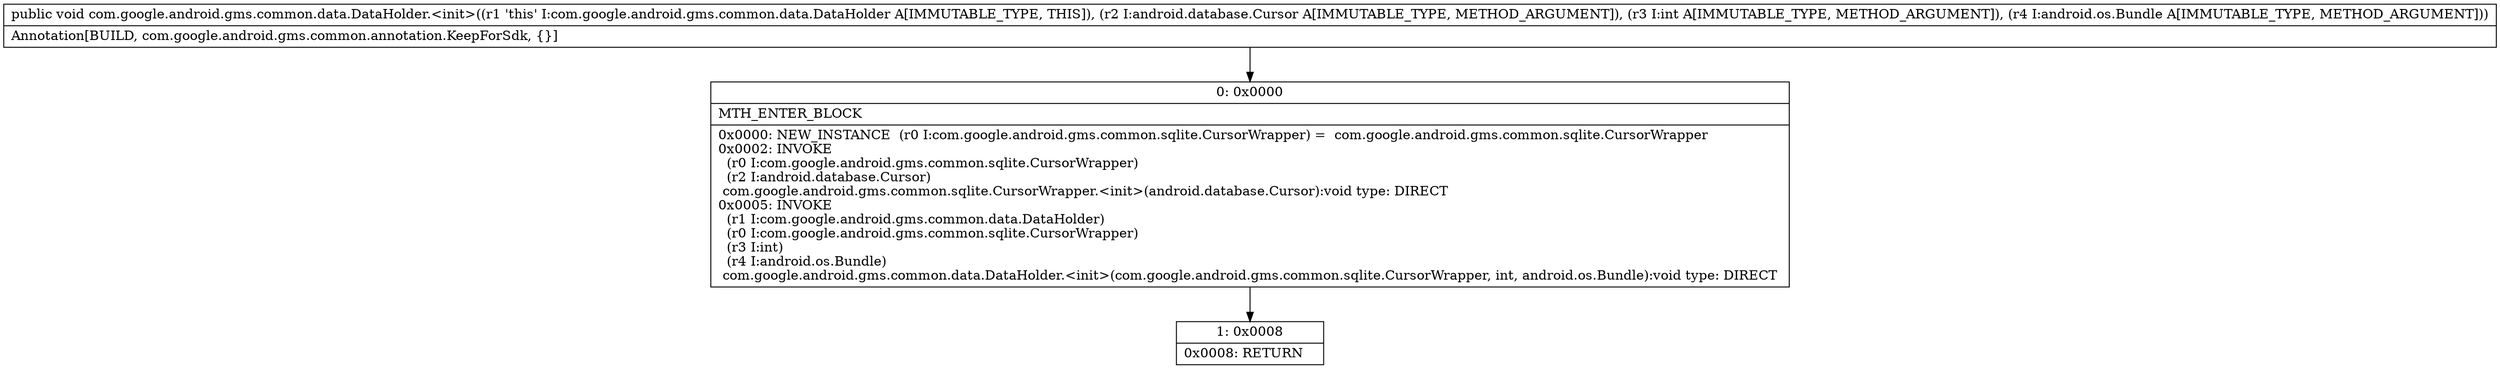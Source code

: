 digraph "CFG forcom.google.android.gms.common.data.DataHolder.\<init\>(Landroid\/database\/Cursor;ILandroid\/os\/Bundle;)V" {
Node_0 [shape=record,label="{0\:\ 0x0000|MTH_ENTER_BLOCK\l|0x0000: NEW_INSTANCE  (r0 I:com.google.android.gms.common.sqlite.CursorWrapper) =  com.google.android.gms.common.sqlite.CursorWrapper \l0x0002: INVOKE  \l  (r0 I:com.google.android.gms.common.sqlite.CursorWrapper)\l  (r2 I:android.database.Cursor)\l com.google.android.gms.common.sqlite.CursorWrapper.\<init\>(android.database.Cursor):void type: DIRECT \l0x0005: INVOKE  \l  (r1 I:com.google.android.gms.common.data.DataHolder)\l  (r0 I:com.google.android.gms.common.sqlite.CursorWrapper)\l  (r3 I:int)\l  (r4 I:android.os.Bundle)\l com.google.android.gms.common.data.DataHolder.\<init\>(com.google.android.gms.common.sqlite.CursorWrapper, int, android.os.Bundle):void type: DIRECT \l}"];
Node_1 [shape=record,label="{1\:\ 0x0008|0x0008: RETURN   \l}"];
MethodNode[shape=record,label="{public void com.google.android.gms.common.data.DataHolder.\<init\>((r1 'this' I:com.google.android.gms.common.data.DataHolder A[IMMUTABLE_TYPE, THIS]), (r2 I:android.database.Cursor A[IMMUTABLE_TYPE, METHOD_ARGUMENT]), (r3 I:int A[IMMUTABLE_TYPE, METHOD_ARGUMENT]), (r4 I:android.os.Bundle A[IMMUTABLE_TYPE, METHOD_ARGUMENT]))  | Annotation[BUILD, com.google.android.gms.common.annotation.KeepForSdk, \{\}]\l}"];
MethodNode -> Node_0;
Node_0 -> Node_1;
}

